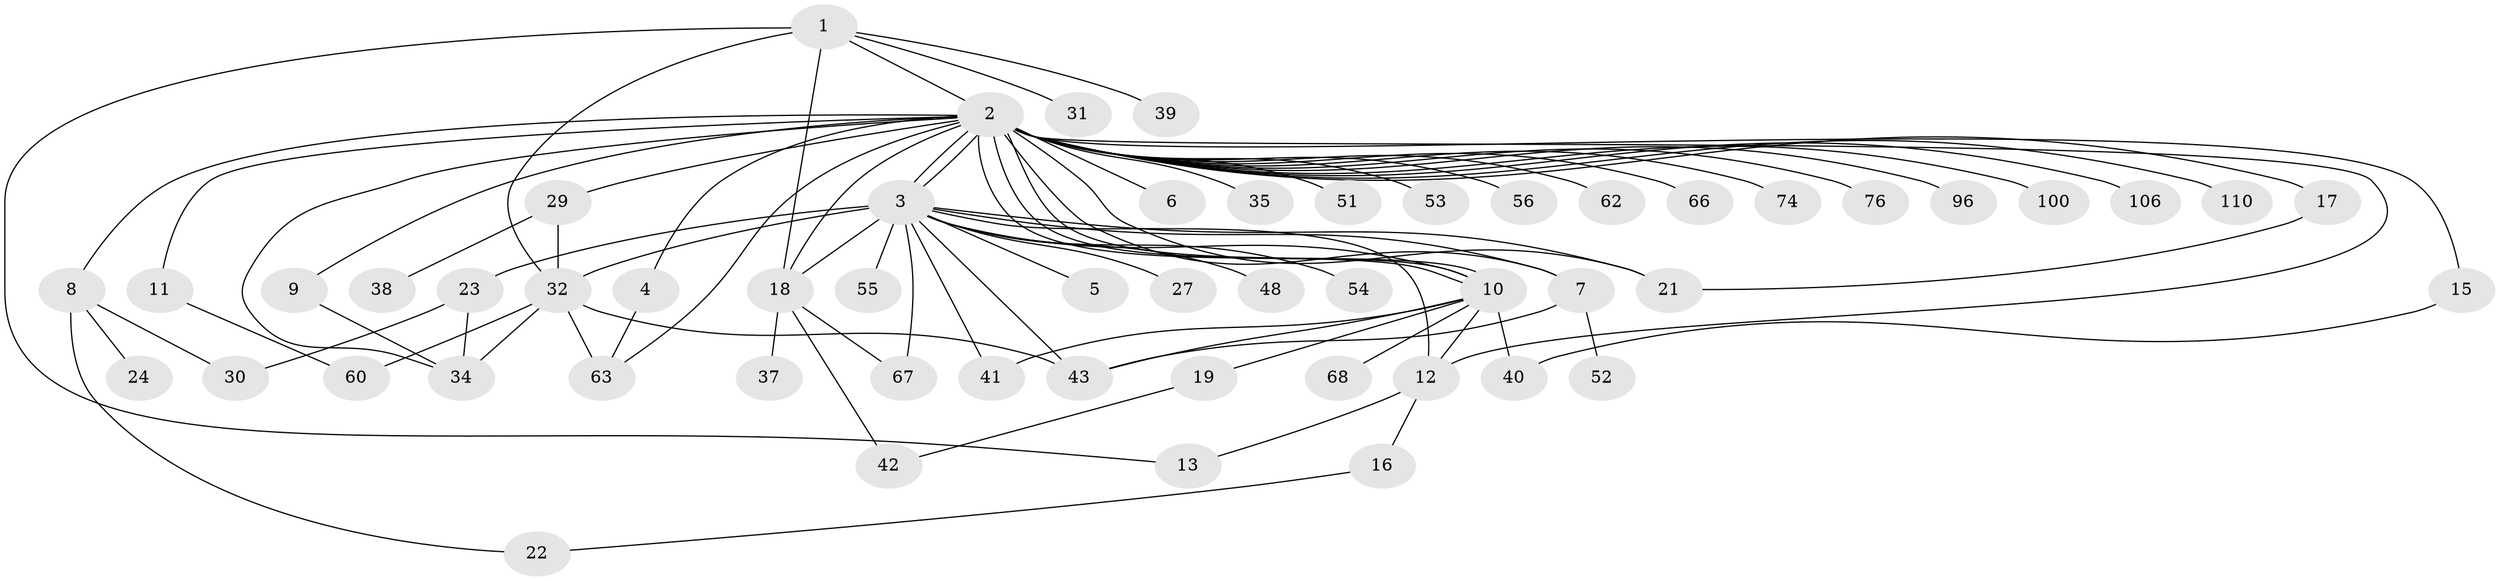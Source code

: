 // original degree distribution, {7: 0.00909090909090909, 35: 0.00909090909090909, 25: 0.00909090909090909, 2: 0.24545454545454545, 1: 0.4636363636363636, 5: 0.03636363636363636, 4: 0.07272727272727272, 13: 0.00909090909090909, 3: 0.11818181818181818, 6: 0.01818181818181818, 10: 0.00909090909090909}
// Generated by graph-tools (version 1.1) at 2025/18/03/04/25 18:18:22]
// undirected, 55 vertices, 83 edges
graph export_dot {
graph [start="1"]
  node [color=gray90,style=filled];
  1 [super="+75"];
  2 [super="+26+14+58"];
  3 [super="+108+109+81+82+87+20+46+33"];
  4;
  5;
  6;
  7;
  8 [super="+45"];
  9;
  10 [super="+44+64+84+89+86"];
  11;
  12;
  13;
  15;
  16;
  17;
  18 [super="+47+83+25"];
  19;
  21;
  22 [super="+57"];
  23;
  24;
  27;
  29;
  30;
  31;
  32 [super="+36+72"];
  34 [super="+49+65"];
  35;
  37;
  38;
  39 [super="+78"];
  40;
  41 [super="+69"];
  42 [super="+98"];
  43 [super="+70+92"];
  48;
  51 [super="+71"];
  52;
  53;
  54;
  55 [super="+85"];
  56 [super="+94"];
  60 [super="+102"];
  62;
  63 [super="+88+80"];
  66;
  67;
  68;
  74;
  76;
  96;
  100;
  106;
  110;
  1 -- 2;
  1 -- 13;
  1 -- 31;
  1 -- 32;
  1 -- 39;
  1 -- 18;
  2 -- 3 [weight=3];
  2 -- 3;
  2 -- 4;
  2 -- 6;
  2 -- 7;
  2 -- 8;
  2 -- 9;
  2 -- 10 [weight=2];
  2 -- 10;
  2 -- 10;
  2 -- 11;
  2 -- 12;
  2 -- 15;
  2 -- 17;
  2 -- 18 [weight=2];
  2 -- 29;
  2 -- 35;
  2 -- 51;
  2 -- 53;
  2 -- 56;
  2 -- 62;
  2 -- 66;
  2 -- 74;
  2 -- 100;
  2 -- 106;
  2 -- 110;
  2 -- 63;
  2 -- 34;
  2 -- 96;
  2 -- 76;
  2 -- 21;
  3 -- 5;
  3 -- 7 [weight=2];
  3 -- 10;
  3 -- 21;
  3 -- 23;
  3 -- 27 [weight=2];
  3 -- 32;
  3 -- 48;
  3 -- 54;
  3 -- 55;
  3 -- 67;
  3 -- 43 [weight=2];
  3 -- 41;
  3 -- 18 [weight=2];
  3 -- 12;
  4 -- 63;
  7 -- 43;
  7 -- 52;
  8 -- 22;
  8 -- 24;
  8 -- 30;
  9 -- 34;
  10 -- 19;
  10 -- 40;
  10 -- 41;
  10 -- 68;
  10 -- 43;
  10 -- 12;
  11 -- 60;
  12 -- 13;
  12 -- 16;
  15 -- 40;
  16 -- 22;
  17 -- 21;
  18 -- 42;
  18 -- 67;
  18 -- 37;
  19 -- 42;
  23 -- 30;
  23 -- 34;
  29 -- 32;
  29 -- 38;
  32 -- 34;
  32 -- 63 [weight=2];
  32 -- 43;
  32 -- 60;
}
